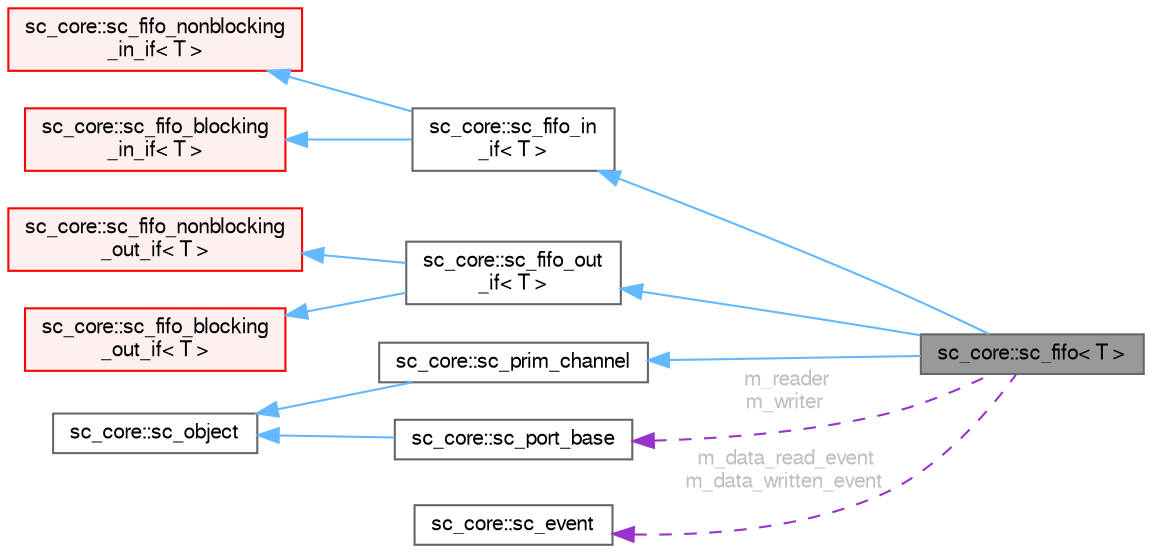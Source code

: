digraph "sc_core::sc_fifo&lt; T &gt;"
{
 // LATEX_PDF_SIZE
  bgcolor="transparent";
  edge [fontname=FreeSans,fontsize=10,labelfontname=FreeSans,labelfontsize=10];
  node [fontname=FreeSans,fontsize=10,shape=box,height=0.2,width=0.4];
  rankdir="LR";
  Node1 [id="Node000001",label="sc_core::sc_fifo\< T \>",height=0.2,width=0.4,color="gray40", fillcolor="grey60", style="filled", fontcolor="black",tooltip=" "];
  Node2 -> Node1 [id="edge1_Node000001_Node000002",dir="back",color="steelblue1",style="solid",tooltip=" "];
  Node2 [id="Node000002",label="sc_core::sc_fifo_in\l_if\< T \>",height=0.2,width=0.4,color="gray40", fillcolor="white", style="filled",URL="$a01325.html",tooltip=" "];
  Node3 -> Node2 [id="edge2_Node000002_Node000003",dir="back",color="steelblue1",style="solid",tooltip=" "];
  Node3 [id="Node000003",label="sc_core::sc_fifo_nonblocking\l_in_if\< T \>",height=0.2,width=0.4,color="red", fillcolor="#FFF0F0", style="filled",URL="$a01317.html",tooltip=" "];
  Node5 -> Node2 [id="edge3_Node000002_Node000005",dir="back",color="steelblue1",style="solid",tooltip=" "];
  Node5 [id="Node000005",label="sc_core::sc_fifo_blocking\l_in_if\< T \>",height=0.2,width=0.4,color="red", fillcolor="#FFF0F0", style="filled",URL="$a01321.html",tooltip=" "];
  Node6 -> Node1 [id="edge4_Node000001_Node000006",dir="back",color="steelblue1",style="solid",tooltip=" "];
  Node6 [id="Node000006",label="sc_core::sc_fifo_out\l_if\< T \>",height=0.2,width=0.4,color="gray40", fillcolor="white", style="filled",URL="$a01337.html",tooltip=" "];
  Node7 -> Node6 [id="edge5_Node000006_Node000007",dir="back",color="steelblue1",style="solid",tooltip=" "];
  Node7 [id="Node000007",label="sc_core::sc_fifo_nonblocking\l_out_if\< T \>",height=0.2,width=0.4,color="red", fillcolor="#FFF0F0", style="filled",URL="$a01329.html",tooltip=" "];
  Node8 -> Node6 [id="edge6_Node000006_Node000008",dir="back",color="steelblue1",style="solid",tooltip=" "];
  Node8 [id="Node000008",label="sc_core::sc_fifo_blocking\l_out_if\< T \>",height=0.2,width=0.4,color="red", fillcolor="#FFF0F0", style="filled",URL="$a01333.html",tooltip=" "];
  Node9 -> Node1 [id="edge7_Node000001_Node000009",dir="back",color="steelblue1",style="solid",tooltip=" "];
  Node9 [id="Node000009",label="sc_core::sc_prim_channel",height=0.2,width=0.4,color="gray40", fillcolor="white", style="filled",URL="$a01389.html",tooltip=" "];
  Node10 -> Node9 [id="edge8_Node000009_Node000010",dir="back",color="steelblue1",style="solid",tooltip=" "];
  Node10 [id="Node000010",label="sc_core::sc_object",height=0.2,width=0.4,color="gray40", fillcolor="white", style="filled",URL="$a02125.html",tooltip=" "];
  Node11 -> Node1 [id="edge9_Node000001_Node000011",dir="back",color="darkorchid3",style="dashed",tooltip=" ",label=" m_reader\nm_writer",fontcolor="grey" ];
  Node11 [id="Node000011",label="sc_core::sc_port_base",height=0.2,width=0.4,color="gray40", fillcolor="white", style="filled",URL="$a01373.html",tooltip=" "];
  Node10 -> Node11 [id="edge10_Node000011_Node000010",dir="back",color="steelblue1",style="solid",tooltip=" "];
  Node12 -> Node1 [id="edge11_Node000001_Node000012",dir="back",color="darkorchid3",style="dashed",tooltip=" ",label=" m_data_read_event\nm_data_written_event",fontcolor="grey" ];
  Node12 [id="Node000012",label="sc_core::sc_event",height=0.2,width=0.4,color="gray40", fillcolor="white", style="filled",URL="$a02053.html",tooltip=" "];
}
